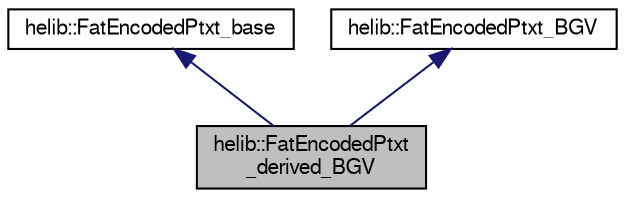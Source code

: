 digraph "helib::FatEncodedPtxt_derived_BGV"
{
  edge [fontname="FreeSans",fontsize="10",labelfontname="FreeSans",labelfontsize="10"];
  node [fontname="FreeSans",fontsize="10",shape=record];
  Node0 [label="helib::FatEncodedPtxt\l_derived_BGV",height=0.2,width=0.4,color="black", fillcolor="grey75", style="filled", fontcolor="black"];
  Node1 -> Node0 [dir="back",color="midnightblue",fontsize="10",style="solid"];
  Node1 [label="helib::FatEncodedPtxt_base",height=0.2,width=0.4,color="black", fillcolor="white", style="filled",URL="$classhelib_1_1_fat_encoded_ptxt__base.html"];
  Node2 -> Node0 [dir="back",color="midnightblue",fontsize="10",style="solid"];
  Node2 [label="helib::FatEncodedPtxt_BGV",height=0.2,width=0.4,color="black", fillcolor="white", style="filled",URL="$classhelib_1_1_fat_encoded_ptxt___b_g_v.html"];
}
